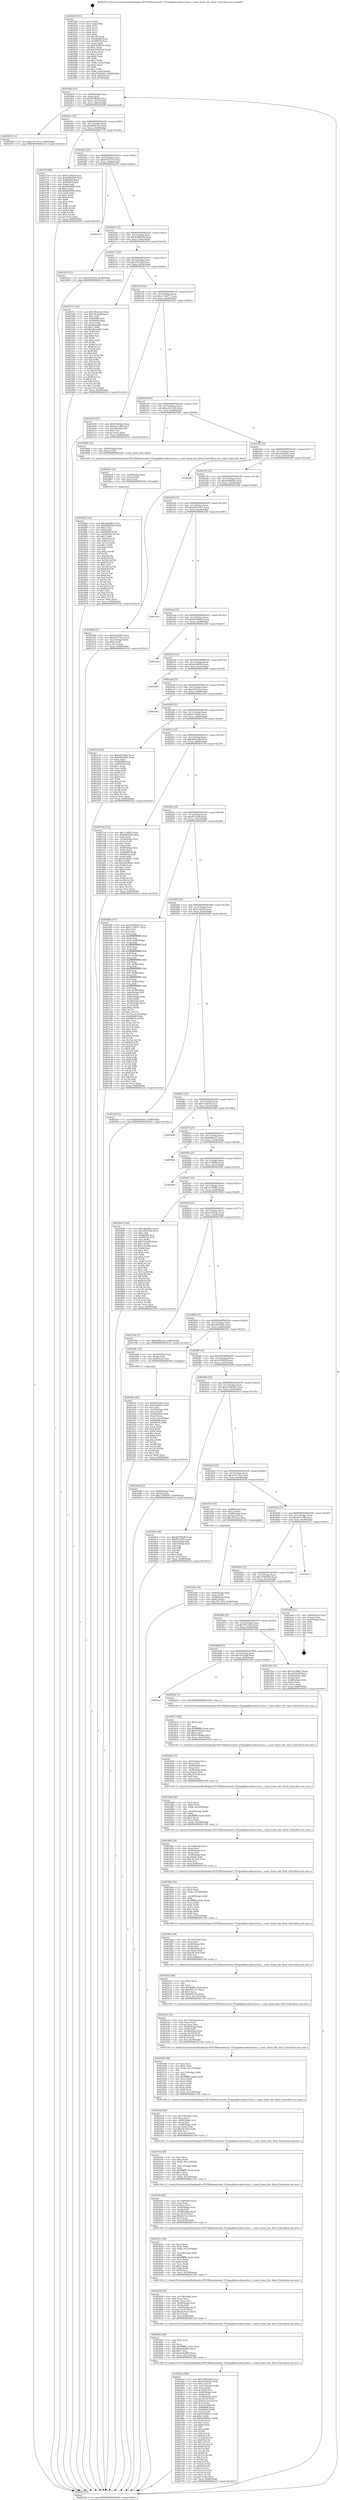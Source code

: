 digraph "0x402d50" {
  label = "0x402d50 (/mnt/c/Users/mathe/Desktop/tcc/POCII/binaries/extr_FFmpeglibavcodecac3enc.c_count_frame_bits_fixed_Final-ollvm.out::main(0))"
  labelloc = "t"
  node[shape=record]

  Entry [label="",width=0.3,height=0.3,shape=circle,fillcolor=black,style=filled]
  "0x402db5" [label="{
     0x402db5 [23]\l
     | [instrs]\l
     &nbsp;&nbsp;0x402db5 \<+3\>: mov -0x68(%rbp),%eax\l
     &nbsp;&nbsp;0x402db8 \<+2\>: mov %eax,%ecx\l
     &nbsp;&nbsp;0x402dba \<+6\>: sub $0x80cf6280,%ecx\l
     &nbsp;&nbsp;0x402dc0 \<+3\>: mov %eax,-0x7c(%rbp)\l
     &nbsp;&nbsp;0x402dc3 \<+3\>: mov %ecx,-0x80(%rbp)\l
     &nbsp;&nbsp;0x402dc6 \<+6\>: je 0000000000403838 \<main+0xae8\>\l
  }"]
  "0x403838" [label="{
     0x403838 [12]\l
     | [instrs]\l
     &nbsp;&nbsp;0x403838 \<+7\>: movl $0x787c7fc5,-0x68(%rbp)\l
     &nbsp;&nbsp;0x40383f \<+5\>: jmp 0000000000403e32 \<main+0x10e2\>\l
  }"]
  "0x402dcc" [label="{
     0x402dcc [25]\l
     | [instrs]\l
     &nbsp;&nbsp;0x402dcc \<+5\>: jmp 0000000000402dd1 \<main+0x81\>\l
     &nbsp;&nbsp;0x402dd1 \<+3\>: mov -0x7c(%rbp),%eax\l
     &nbsp;&nbsp;0x402dd4 \<+5\>: sub $0x8499c52e,%eax\l
     &nbsp;&nbsp;0x402dd9 \<+6\>: mov %eax,-0x84(%rbp)\l
     &nbsp;&nbsp;0x402ddf \<+6\>: je 0000000000403770 \<main+0xa20\>\l
  }"]
  Exit [label="",width=0.3,height=0.3,shape=circle,fillcolor=black,style=filled,peripheries=2]
  "0x403770" [label="{
     0x403770 [88]\l
     | [instrs]\l
     &nbsp;&nbsp;0x403770 \<+5\>: mov $0x7cae829,%eax\l
     &nbsp;&nbsp;0x403775 \<+5\>: mov $0xf460e3d9,%ecx\l
     &nbsp;&nbsp;0x40377a \<+7\>: mov 0x406068,%edx\l
     &nbsp;&nbsp;0x403781 \<+7\>: mov 0x406054,%esi\l
     &nbsp;&nbsp;0x403788 \<+2\>: mov %edx,%edi\l
     &nbsp;&nbsp;0x40378a \<+6\>: sub $0x885968b,%edi\l
     &nbsp;&nbsp;0x403790 \<+3\>: sub $0x1,%edi\l
     &nbsp;&nbsp;0x403793 \<+6\>: add $0x885968b,%edi\l
     &nbsp;&nbsp;0x403799 \<+3\>: imul %edi,%edx\l
     &nbsp;&nbsp;0x40379c \<+3\>: and $0x1,%edx\l
     &nbsp;&nbsp;0x40379f \<+3\>: cmp $0x0,%edx\l
     &nbsp;&nbsp;0x4037a2 \<+4\>: sete %r8b\l
     &nbsp;&nbsp;0x4037a6 \<+3\>: cmp $0xa,%esi\l
     &nbsp;&nbsp;0x4037a9 \<+4\>: setl %r9b\l
     &nbsp;&nbsp;0x4037ad \<+3\>: mov %r8b,%r10b\l
     &nbsp;&nbsp;0x4037b0 \<+3\>: and %r9b,%r10b\l
     &nbsp;&nbsp;0x4037b3 \<+3\>: xor %r9b,%r8b\l
     &nbsp;&nbsp;0x4037b6 \<+3\>: or %r8b,%r10b\l
     &nbsp;&nbsp;0x4037b9 \<+4\>: test $0x1,%r10b\l
     &nbsp;&nbsp;0x4037bd \<+3\>: cmovne %ecx,%eax\l
     &nbsp;&nbsp;0x4037c0 \<+3\>: mov %eax,-0x68(%rbp)\l
     &nbsp;&nbsp;0x4037c3 \<+5\>: jmp 0000000000403e32 \<main+0x10e2\>\l
  }"]
  "0x402de5" [label="{
     0x402de5 [25]\l
     | [instrs]\l
     &nbsp;&nbsp;0x402de5 \<+5\>: jmp 0000000000402dea \<main+0x9a\>\l
     &nbsp;&nbsp;0x402dea \<+3\>: mov -0x7c(%rbp),%eax\l
     &nbsp;&nbsp;0x402ded \<+5\>: sub $0x8793a776,%eax\l
     &nbsp;&nbsp;0x402df2 \<+6\>: mov %eax,-0x88(%rbp)\l
     &nbsp;&nbsp;0x402df8 \<+6\>: je 0000000000403a7d \<main+0xd2d\>\l
  }"]
  "0x4038ef" [label="{
     0x4038ef [142]\l
     | [instrs]\l
     &nbsp;&nbsp;0x4038ef \<+5\>: mov $0xcdbaf9b1,%ecx\l
     &nbsp;&nbsp;0x4038f4 \<+5\>: mov $0x8c880209,%edx\l
     &nbsp;&nbsp;0x4038f9 \<+3\>: mov $0x1,%sil\l
     &nbsp;&nbsp;0x4038fc \<+3\>: xor %r8d,%r8d\l
     &nbsp;&nbsp;0x4038ff \<+8\>: mov 0x406068,%r9d\l
     &nbsp;&nbsp;0x403907 \<+8\>: mov 0x406054,%r10d\l
     &nbsp;&nbsp;0x40390f \<+4\>: sub $0x1,%r8d\l
     &nbsp;&nbsp;0x403913 \<+3\>: mov %r9d,%r11d\l
     &nbsp;&nbsp;0x403916 \<+3\>: add %r8d,%r11d\l
     &nbsp;&nbsp;0x403919 \<+4\>: imul %r11d,%r9d\l
     &nbsp;&nbsp;0x40391d \<+4\>: and $0x1,%r9d\l
     &nbsp;&nbsp;0x403921 \<+4\>: cmp $0x0,%r9d\l
     &nbsp;&nbsp;0x403925 \<+3\>: sete %bl\l
     &nbsp;&nbsp;0x403928 \<+4\>: cmp $0xa,%r10d\l
     &nbsp;&nbsp;0x40392c \<+4\>: setl %r14b\l
     &nbsp;&nbsp;0x403930 \<+3\>: mov %bl,%r15b\l
     &nbsp;&nbsp;0x403933 \<+4\>: xor $0xff,%r15b\l
     &nbsp;&nbsp;0x403937 \<+3\>: mov %r14b,%r12b\l
     &nbsp;&nbsp;0x40393a \<+4\>: xor $0xff,%r12b\l
     &nbsp;&nbsp;0x40393e \<+4\>: xor $0x1,%sil\l
     &nbsp;&nbsp;0x403942 \<+3\>: mov %r15b,%r13b\l
     &nbsp;&nbsp;0x403945 \<+4\>: and $0xff,%r13b\l
     &nbsp;&nbsp;0x403949 \<+3\>: and %sil,%bl\l
     &nbsp;&nbsp;0x40394c \<+3\>: mov %r12b,%al\l
     &nbsp;&nbsp;0x40394f \<+2\>: and $0xff,%al\l
     &nbsp;&nbsp;0x403951 \<+3\>: and %sil,%r14b\l
     &nbsp;&nbsp;0x403954 \<+3\>: or %bl,%r13b\l
     &nbsp;&nbsp;0x403957 \<+3\>: or %r14b,%al\l
     &nbsp;&nbsp;0x40395a \<+3\>: xor %al,%r13b\l
     &nbsp;&nbsp;0x40395d \<+3\>: or %r12b,%r15b\l
     &nbsp;&nbsp;0x403960 \<+4\>: xor $0xff,%r15b\l
     &nbsp;&nbsp;0x403964 \<+4\>: or $0x1,%sil\l
     &nbsp;&nbsp;0x403968 \<+3\>: and %sil,%r15b\l
     &nbsp;&nbsp;0x40396b \<+3\>: or %r15b,%r13b\l
     &nbsp;&nbsp;0x40396e \<+4\>: test $0x1,%r13b\l
     &nbsp;&nbsp;0x403972 \<+3\>: cmovne %edx,%ecx\l
     &nbsp;&nbsp;0x403975 \<+3\>: mov %ecx,-0x68(%rbp)\l
     &nbsp;&nbsp;0x403978 \<+5\>: jmp 0000000000403e32 \<main+0x10e2\>\l
  }"]
  "0x403a7d" [label="{
     0x403a7d\l
  }", style=dashed]
  "0x402dfe" [label="{
     0x402dfe [25]\l
     | [instrs]\l
     &nbsp;&nbsp;0x402dfe \<+5\>: jmp 0000000000402e03 \<main+0xb3\>\l
     &nbsp;&nbsp;0x402e03 \<+3\>: mov -0x7c(%rbp),%eax\l
     &nbsp;&nbsp;0x402e06 \<+5\>: sub $0x8c880209,%eax\l
     &nbsp;&nbsp;0x402e0b \<+6\>: mov %eax,-0x8c(%rbp)\l
     &nbsp;&nbsp;0x402e11 \<+6\>: je 000000000040397d \<main+0xc2d\>\l
  }"]
  "0x4038e0" [label="{
     0x4038e0 [15]\l
     | [instrs]\l
     &nbsp;&nbsp;0x4038e0 \<+4\>: mov -0x40(%rbp),%rax\l
     &nbsp;&nbsp;0x4038e4 \<+3\>: mov (%rax),%rax\l
     &nbsp;&nbsp;0x4038e7 \<+3\>: mov %rax,%rdi\l
     &nbsp;&nbsp;0x4038ea \<+5\>: call 0000000000401030 \<free@plt\>\l
     | [calls]\l
     &nbsp;&nbsp;0x401030 \{1\} (unknown)\l
  }"]
  "0x40397d" [label="{
     0x40397d [12]\l
     | [instrs]\l
     &nbsp;&nbsp;0x40397d \<+7\>: movl $0x35f1f05f,-0x68(%rbp)\l
     &nbsp;&nbsp;0x403984 \<+5\>: jmp 0000000000403e32 \<main+0x10e2\>\l
  }"]
  "0x402e17" [label="{
     0x402e17 [25]\l
     | [instrs]\l
     &nbsp;&nbsp;0x402e17 \<+5\>: jmp 0000000000402e1c \<main+0xcc\>\l
     &nbsp;&nbsp;0x402e1c \<+3\>: mov -0x7c(%rbp),%eax\l
     &nbsp;&nbsp;0x402e1f \<+5\>: sub $0xa7fc5cd9,%eax\l
     &nbsp;&nbsp;0x402e24 \<+6\>: mov %eax,-0x90(%rbp)\l
     &nbsp;&nbsp;0x402e2a \<+6\>: je 000000000040337e \<main+0x62e\>\l
  }"]
  "0x4036aa" [label="{
     0x4036aa [186]\l
     | [instrs]\l
     &nbsp;&nbsp;0x4036aa \<+5\>: mov $0x7db432d4,%ecx\l
     &nbsp;&nbsp;0x4036af \<+5\>: mov $0x2d1d4c6c,%edx\l
     &nbsp;&nbsp;0x4036b4 \<+3\>: mov $0x1,%r11b\l
     &nbsp;&nbsp;0x4036b7 \<+7\>: mov -0x12c(%rbp),%r8d\l
     &nbsp;&nbsp;0x4036be \<+4\>: imul %eax,%r8d\l
     &nbsp;&nbsp;0x4036c2 \<+3\>: movslq %r8d,%rsi\l
     &nbsp;&nbsp;0x4036c5 \<+4\>: mov -0x40(%rbp),%rdi\l
     &nbsp;&nbsp;0x4036c9 \<+3\>: mov (%rdi),%rdi\l
     &nbsp;&nbsp;0x4036cc \<+4\>: mov -0x38(%rbp),%r10\l
     &nbsp;&nbsp;0x4036d0 \<+3\>: movslq (%r10),%r10\l
     &nbsp;&nbsp;0x4036d3 \<+4\>: imul $0x38,%r10,%r10\l
     &nbsp;&nbsp;0x4036d7 \<+3\>: add %r10,%rdi\l
     &nbsp;&nbsp;0x4036da \<+4\>: mov %rsi,0x30(%rdi)\l
     &nbsp;&nbsp;0x4036de \<+7\>: mov 0x406068,%eax\l
     &nbsp;&nbsp;0x4036e5 \<+8\>: mov 0x406054,%r8d\l
     &nbsp;&nbsp;0x4036ed \<+3\>: mov %eax,%r9d\l
     &nbsp;&nbsp;0x4036f0 \<+7\>: sub $0x50598461,%r9d\l
     &nbsp;&nbsp;0x4036f7 \<+4\>: sub $0x1,%r9d\l
     &nbsp;&nbsp;0x4036fb \<+7\>: add $0x50598461,%r9d\l
     &nbsp;&nbsp;0x403702 \<+4\>: imul %r9d,%eax\l
     &nbsp;&nbsp;0x403706 \<+3\>: and $0x1,%eax\l
     &nbsp;&nbsp;0x403709 \<+3\>: cmp $0x0,%eax\l
     &nbsp;&nbsp;0x40370c \<+3\>: sete %bl\l
     &nbsp;&nbsp;0x40370f \<+4\>: cmp $0xa,%r8d\l
     &nbsp;&nbsp;0x403713 \<+4\>: setl %r14b\l
     &nbsp;&nbsp;0x403717 \<+3\>: mov %bl,%r15b\l
     &nbsp;&nbsp;0x40371a \<+4\>: xor $0xff,%r15b\l
     &nbsp;&nbsp;0x40371e \<+3\>: mov %r14b,%r12b\l
     &nbsp;&nbsp;0x403721 \<+4\>: xor $0xff,%r12b\l
     &nbsp;&nbsp;0x403725 \<+4\>: xor $0x1,%r11b\l
     &nbsp;&nbsp;0x403729 \<+3\>: mov %r15b,%r13b\l
     &nbsp;&nbsp;0x40372c \<+4\>: and $0xff,%r13b\l
     &nbsp;&nbsp;0x403730 \<+3\>: and %r11b,%bl\l
     &nbsp;&nbsp;0x403733 \<+3\>: mov %r12b,%al\l
     &nbsp;&nbsp;0x403736 \<+2\>: and $0xff,%al\l
     &nbsp;&nbsp;0x403738 \<+3\>: and %r11b,%r14b\l
     &nbsp;&nbsp;0x40373b \<+3\>: or %bl,%r13b\l
     &nbsp;&nbsp;0x40373e \<+3\>: or %r14b,%al\l
     &nbsp;&nbsp;0x403741 \<+3\>: xor %al,%r13b\l
     &nbsp;&nbsp;0x403744 \<+3\>: or %r12b,%r15b\l
     &nbsp;&nbsp;0x403747 \<+4\>: xor $0xff,%r15b\l
     &nbsp;&nbsp;0x40374b \<+4\>: or $0x1,%r11b\l
     &nbsp;&nbsp;0x40374f \<+3\>: and %r11b,%r15b\l
     &nbsp;&nbsp;0x403752 \<+3\>: or %r15b,%r13b\l
     &nbsp;&nbsp;0x403755 \<+4\>: test $0x1,%r13b\l
     &nbsp;&nbsp;0x403759 \<+3\>: cmovne %edx,%ecx\l
     &nbsp;&nbsp;0x40375c \<+3\>: mov %ecx,-0x68(%rbp)\l
     &nbsp;&nbsp;0x40375f \<+5\>: jmp 0000000000403e32 \<main+0x10e2\>\l
  }"]
  "0x40337e" [label="{
     0x40337e [144]\l
     | [instrs]\l
     &nbsp;&nbsp;0x40337e \<+5\>: mov $0x7db432d4,%eax\l
     &nbsp;&nbsp;0x403383 \<+5\>: mov $0x7d1c5a6f,%ecx\l
     &nbsp;&nbsp;0x403388 \<+2\>: mov $0x1,%dl\l
     &nbsp;&nbsp;0x40338a \<+7\>: mov 0x406068,%esi\l
     &nbsp;&nbsp;0x403391 \<+7\>: mov 0x406054,%edi\l
     &nbsp;&nbsp;0x403398 \<+3\>: mov %esi,%r8d\l
     &nbsp;&nbsp;0x40339b \<+7\>: sub $0xd6cea883,%r8d\l
     &nbsp;&nbsp;0x4033a2 \<+4\>: sub $0x1,%r8d\l
     &nbsp;&nbsp;0x4033a6 \<+7\>: add $0xd6cea883,%r8d\l
     &nbsp;&nbsp;0x4033ad \<+4\>: imul %r8d,%esi\l
     &nbsp;&nbsp;0x4033b1 \<+3\>: and $0x1,%esi\l
     &nbsp;&nbsp;0x4033b4 \<+3\>: cmp $0x0,%esi\l
     &nbsp;&nbsp;0x4033b7 \<+4\>: sete %r9b\l
     &nbsp;&nbsp;0x4033bb \<+3\>: cmp $0xa,%edi\l
     &nbsp;&nbsp;0x4033be \<+4\>: setl %r10b\l
     &nbsp;&nbsp;0x4033c2 \<+3\>: mov %r9b,%r11b\l
     &nbsp;&nbsp;0x4033c5 \<+4\>: xor $0xff,%r11b\l
     &nbsp;&nbsp;0x4033c9 \<+3\>: mov %r10b,%bl\l
     &nbsp;&nbsp;0x4033cc \<+3\>: xor $0xff,%bl\l
     &nbsp;&nbsp;0x4033cf \<+3\>: xor $0x0,%dl\l
     &nbsp;&nbsp;0x4033d2 \<+3\>: mov %r11b,%r14b\l
     &nbsp;&nbsp;0x4033d5 \<+4\>: and $0x0,%r14b\l
     &nbsp;&nbsp;0x4033d9 \<+3\>: and %dl,%r9b\l
     &nbsp;&nbsp;0x4033dc \<+3\>: mov %bl,%r15b\l
     &nbsp;&nbsp;0x4033df \<+4\>: and $0x0,%r15b\l
     &nbsp;&nbsp;0x4033e3 \<+3\>: and %dl,%r10b\l
     &nbsp;&nbsp;0x4033e6 \<+3\>: or %r9b,%r14b\l
     &nbsp;&nbsp;0x4033e9 \<+3\>: or %r10b,%r15b\l
     &nbsp;&nbsp;0x4033ec \<+3\>: xor %r15b,%r14b\l
     &nbsp;&nbsp;0x4033ef \<+3\>: or %bl,%r11b\l
     &nbsp;&nbsp;0x4033f2 \<+4\>: xor $0xff,%r11b\l
     &nbsp;&nbsp;0x4033f6 \<+3\>: or $0x0,%dl\l
     &nbsp;&nbsp;0x4033f9 \<+3\>: and %dl,%r11b\l
     &nbsp;&nbsp;0x4033fc \<+3\>: or %r11b,%r14b\l
     &nbsp;&nbsp;0x4033ff \<+4\>: test $0x1,%r14b\l
     &nbsp;&nbsp;0x403403 \<+3\>: cmovne %ecx,%eax\l
     &nbsp;&nbsp;0x403406 \<+3\>: mov %eax,-0x68(%rbp)\l
     &nbsp;&nbsp;0x403409 \<+5\>: jmp 0000000000403e32 \<main+0x10e2\>\l
  }"]
  "0x402e30" [label="{
     0x402e30 [25]\l
     | [instrs]\l
     &nbsp;&nbsp;0x402e30 \<+5\>: jmp 0000000000402e35 \<main+0xe5\>\l
     &nbsp;&nbsp;0x402e35 \<+3\>: mov -0x7c(%rbp),%eax\l
     &nbsp;&nbsp;0x402e38 \<+5\>: sub $0xc17c6077,%eax\l
     &nbsp;&nbsp;0x402e3d \<+6\>: mov %eax,-0x94(%rbp)\l
     &nbsp;&nbsp;0x402e43 \<+6\>: je 0000000000403203 \<main+0x4b3\>\l
  }"]
  "0x403682" [label="{
     0x403682 [40]\l
     | [instrs]\l
     &nbsp;&nbsp;0x403682 \<+5\>: mov $0x2,%ecx\l
     &nbsp;&nbsp;0x403687 \<+1\>: cltd\l
     &nbsp;&nbsp;0x403688 \<+2\>: idiv %ecx\l
     &nbsp;&nbsp;0x40368a \<+6\>: imul $0xfffffffe,%edx,%ecx\l
     &nbsp;&nbsp;0x403690 \<+6\>: sub $0x4e4a8f65,%ecx\l
     &nbsp;&nbsp;0x403696 \<+3\>: add $0x1,%ecx\l
     &nbsp;&nbsp;0x403699 \<+6\>: add $0x4e4a8f65,%ecx\l
     &nbsp;&nbsp;0x40369f \<+6\>: mov %ecx,-0x12c(%rbp)\l
     &nbsp;&nbsp;0x4036a5 \<+5\>: call 0000000000401160 \<next_i\>\l
     | [calls]\l
     &nbsp;&nbsp;0x401160 \{1\} (/mnt/c/Users/mathe/Desktop/tcc/POCII/binaries/extr_FFmpeglibavcodecac3enc.c_count_frame_bits_fixed_Final-ollvm.out::next_i)\l
  }"]
  "0x403203" [label="{
     0x403203 [27]\l
     | [instrs]\l
     &nbsp;&nbsp;0x403203 \<+5\>: mov $0xf21c8ed2,%eax\l
     &nbsp;&nbsp;0x403208 \<+5\>: mov $0x4e57cffb,%ecx\l
     &nbsp;&nbsp;0x40320d \<+3\>: mov -0x2d(%rbp),%dl\l
     &nbsp;&nbsp;0x403210 \<+3\>: test $0x1,%dl\l
     &nbsp;&nbsp;0x403213 \<+3\>: cmovne %ecx,%eax\l
     &nbsp;&nbsp;0x403216 \<+3\>: mov %eax,-0x68(%rbp)\l
     &nbsp;&nbsp;0x403219 \<+5\>: jmp 0000000000403e32 \<main+0x10e2\>\l
  }"]
  "0x402e49" [label="{
     0x402e49 [25]\l
     | [instrs]\l
     &nbsp;&nbsp;0x402e49 \<+5\>: jmp 0000000000402e4e \<main+0xfe\>\l
     &nbsp;&nbsp;0x402e4e \<+3\>: mov -0x7c(%rbp),%eax\l
     &nbsp;&nbsp;0x402e51 \<+5\>: sub $0xcd247e00,%eax\l
     &nbsp;&nbsp;0x402e56 \<+6\>: mov %eax,-0x98(%rbp)\l
     &nbsp;&nbsp;0x402e5c \<+6\>: je 00000000004038d4 \<main+0xb84\>\l
  }"]
  "0x403658" [label="{
     0x403658 [42]\l
     | [instrs]\l
     &nbsp;&nbsp;0x403658 \<+6\>: mov -0x128(%rbp),%ecx\l
     &nbsp;&nbsp;0x40365e \<+3\>: imul %eax,%ecx\l
     &nbsp;&nbsp;0x403661 \<+3\>: movslq %ecx,%rsi\l
     &nbsp;&nbsp;0x403664 \<+4\>: mov -0x40(%rbp),%rdi\l
     &nbsp;&nbsp;0x403668 \<+3\>: mov (%rdi),%rdi\l
     &nbsp;&nbsp;0x40366b \<+4\>: mov -0x38(%rbp),%r10\l
     &nbsp;&nbsp;0x40366f \<+3\>: movslq (%r10),%r10\l
     &nbsp;&nbsp;0x403672 \<+4\>: imul $0x38,%r10,%r10\l
     &nbsp;&nbsp;0x403676 \<+3\>: add %r10,%rdi\l
     &nbsp;&nbsp;0x403679 \<+4\>: mov %rsi,0x28(%rdi)\l
     &nbsp;&nbsp;0x40367d \<+5\>: call 0000000000401160 \<next_i\>\l
     | [calls]\l
     &nbsp;&nbsp;0x401160 \{1\} (/mnt/c/Users/mathe/Desktop/tcc/POCII/binaries/extr_FFmpeglibavcodecac3enc.c_count_frame_bits_fixed_Final-ollvm.out::next_i)\l
  }"]
  "0x4038d4" [label="{
     0x4038d4 [12]\l
     | [instrs]\l
     &nbsp;&nbsp;0x4038d4 \<+4\>: mov -0x40(%rbp),%rax\l
     &nbsp;&nbsp;0x4038d8 \<+3\>: mov (%rax),%rdi\l
     &nbsp;&nbsp;0x4038db \<+5\>: call 0000000000401240 \<count_frame_bits_fixed\>\l
     | [calls]\l
     &nbsp;&nbsp;0x401240 \{1\} (/mnt/c/Users/mathe/Desktop/tcc/POCII/binaries/extr_FFmpeglibavcodecac3enc.c_count_frame_bits_fixed_Final-ollvm.out::count_frame_bits_fixed)\l
  }"]
  "0x402e62" [label="{
     0x402e62 [25]\l
     | [instrs]\l
     &nbsp;&nbsp;0x402e62 \<+5\>: jmp 0000000000402e67 \<main+0x117\>\l
     &nbsp;&nbsp;0x402e67 \<+3\>: mov -0x7c(%rbp),%eax\l
     &nbsp;&nbsp;0x402e6a \<+5\>: sub $0xcdbaf9b1,%eax\l
     &nbsp;&nbsp;0x402e6f \<+6\>: mov %eax,-0x9c(%rbp)\l
     &nbsp;&nbsp;0x402e75 \<+6\>: je 0000000000403dff \<main+0x10af\>\l
  }"]
  "0x40361e" [label="{
     0x40361e [58]\l
     | [instrs]\l
     &nbsp;&nbsp;0x40361e \<+2\>: xor %ecx,%ecx\l
     &nbsp;&nbsp;0x403620 \<+5\>: mov $0x2,%edx\l
     &nbsp;&nbsp;0x403625 \<+6\>: mov %edx,-0x124(%rbp)\l
     &nbsp;&nbsp;0x40362b \<+1\>: cltd\l
     &nbsp;&nbsp;0x40362c \<+7\>: mov -0x124(%rbp),%r8d\l
     &nbsp;&nbsp;0x403633 \<+3\>: idiv %r8d\l
     &nbsp;&nbsp;0x403636 \<+6\>: imul $0xfffffffe,%edx,%edx\l
     &nbsp;&nbsp;0x40363c \<+3\>: mov %ecx,%r9d\l
     &nbsp;&nbsp;0x40363f \<+3\>: sub %edx,%r9d\l
     &nbsp;&nbsp;0x403642 \<+2\>: mov %ecx,%edx\l
     &nbsp;&nbsp;0x403644 \<+3\>: sub $0x1,%edx\l
     &nbsp;&nbsp;0x403647 \<+3\>: add %edx,%r9d\l
     &nbsp;&nbsp;0x40364a \<+3\>: sub %r9d,%ecx\l
     &nbsp;&nbsp;0x40364d \<+6\>: mov %ecx,-0x128(%rbp)\l
     &nbsp;&nbsp;0x403653 \<+5\>: call 0000000000401160 \<next_i\>\l
     | [calls]\l
     &nbsp;&nbsp;0x401160 \{1\} (/mnt/c/Users/mathe/Desktop/tcc/POCII/binaries/extr_FFmpeglibavcodecac3enc.c_count_frame_bits_fixed_Final-ollvm.out::next_i)\l
  }"]
  "0x403dff" [label="{
     0x403dff\l
  }", style=dashed]
  "0x402e7b" [label="{
     0x402e7b [25]\l
     | [instrs]\l
     &nbsp;&nbsp;0x402e7b \<+5\>: jmp 0000000000402e80 \<main+0x130\>\l
     &nbsp;&nbsp;0x402e80 \<+3\>: mov -0x7c(%rbp),%eax\l
     &nbsp;&nbsp;0x402e83 \<+5\>: sub $0xd294b68c,%eax\l
     &nbsp;&nbsp;0x402e88 \<+6\>: mov %eax,-0xa0(%rbp)\l
     &nbsp;&nbsp;0x402e8e \<+6\>: je 000000000040330b \<main+0x5bb\>\l
  }"]
  "0x4035f4" [label="{
     0x4035f4 [42]\l
     | [instrs]\l
     &nbsp;&nbsp;0x4035f4 \<+6\>: mov -0x120(%rbp),%ecx\l
     &nbsp;&nbsp;0x4035fa \<+3\>: imul %eax,%ecx\l
     &nbsp;&nbsp;0x4035fd \<+3\>: movslq %ecx,%rsi\l
     &nbsp;&nbsp;0x403600 \<+4\>: mov -0x40(%rbp),%rdi\l
     &nbsp;&nbsp;0x403604 \<+3\>: mov (%rdi),%rdi\l
     &nbsp;&nbsp;0x403607 \<+4\>: mov -0x38(%rbp),%r10\l
     &nbsp;&nbsp;0x40360b \<+3\>: movslq (%r10),%r10\l
     &nbsp;&nbsp;0x40360e \<+4\>: imul $0x38,%r10,%r10\l
     &nbsp;&nbsp;0x403612 \<+3\>: add %r10,%rdi\l
     &nbsp;&nbsp;0x403615 \<+4\>: mov %rsi,0x20(%rdi)\l
     &nbsp;&nbsp;0x403619 \<+5\>: call 0000000000401160 \<next_i\>\l
     | [calls]\l
     &nbsp;&nbsp;0x401160 \{1\} (/mnt/c/Users/mathe/Desktop/tcc/POCII/binaries/extr_FFmpeglibavcodecac3enc.c_count_frame_bits_fixed_Final-ollvm.out::next_i)\l
  }"]
  "0x40330b" [label="{
     0x40330b [27]\l
     | [instrs]\l
     &nbsp;&nbsp;0x40330b \<+5\>: mov $0xdced28fd,%eax\l
     &nbsp;&nbsp;0x403310 \<+5\>: mov $0x47d17dcb,%ecx\l
     &nbsp;&nbsp;0x403315 \<+3\>: mov -0x2c(%rbp),%edx\l
     &nbsp;&nbsp;0x403318 \<+3\>: cmp $0x0,%edx\l
     &nbsp;&nbsp;0x40331b \<+3\>: cmove %ecx,%eax\l
     &nbsp;&nbsp;0x40331e \<+3\>: mov %eax,-0x68(%rbp)\l
     &nbsp;&nbsp;0x403321 \<+5\>: jmp 0000000000403e32 \<main+0x10e2\>\l
  }"]
  "0x402e94" [label="{
     0x402e94 [25]\l
     | [instrs]\l
     &nbsp;&nbsp;0x402e94 \<+5\>: jmp 0000000000402e99 \<main+0x149\>\l
     &nbsp;&nbsp;0x402e99 \<+3\>: mov -0x7c(%rbp),%eax\l
     &nbsp;&nbsp;0x402e9c \<+5\>: sub $0xd3b57437,%eax\l
     &nbsp;&nbsp;0x402ea1 \<+6\>: mov %eax,-0xa4(%rbp)\l
     &nbsp;&nbsp;0x402ea7 \<+6\>: je 0000000000403e26 \<main+0x10d6\>\l
  }"]
  "0x4035c6" [label="{
     0x4035c6 [46]\l
     | [instrs]\l
     &nbsp;&nbsp;0x4035c6 \<+2\>: xor %ecx,%ecx\l
     &nbsp;&nbsp;0x4035c8 \<+5\>: mov $0x2,%edx\l
     &nbsp;&nbsp;0x4035cd \<+6\>: mov %edx,-0x11c(%rbp)\l
     &nbsp;&nbsp;0x4035d3 \<+1\>: cltd\l
     &nbsp;&nbsp;0x4035d4 \<+7\>: mov -0x11c(%rbp),%r8d\l
     &nbsp;&nbsp;0x4035db \<+3\>: idiv %r8d\l
     &nbsp;&nbsp;0x4035de \<+6\>: imul $0xfffffffe,%edx,%edx\l
     &nbsp;&nbsp;0x4035e4 \<+3\>: sub $0x1,%ecx\l
     &nbsp;&nbsp;0x4035e7 \<+2\>: sub %ecx,%edx\l
     &nbsp;&nbsp;0x4035e9 \<+6\>: mov %edx,-0x120(%rbp)\l
     &nbsp;&nbsp;0x4035ef \<+5\>: call 0000000000401160 \<next_i\>\l
     | [calls]\l
     &nbsp;&nbsp;0x401160 \{1\} (/mnt/c/Users/mathe/Desktop/tcc/POCII/binaries/extr_FFmpeglibavcodecac3enc.c_count_frame_bits_fixed_Final-ollvm.out::next_i)\l
  }"]
  "0x403e26" [label="{
     0x403e26\l
  }", style=dashed]
  "0x402ead" [label="{
     0x402ead [25]\l
     | [instrs]\l
     &nbsp;&nbsp;0x402ead \<+5\>: jmp 0000000000402eb2 \<main+0x162\>\l
     &nbsp;&nbsp;0x402eb2 \<+3\>: mov -0x7c(%rbp),%eax\l
     &nbsp;&nbsp;0x402eb5 \<+5\>: sub $0xd5f38829,%eax\l
     &nbsp;&nbsp;0x402eba \<+6\>: mov %eax,-0xa8(%rbp)\l
     &nbsp;&nbsp;0x402ec0 \<+6\>: je 0000000000403ab4 \<main+0xd64\>\l
  }"]
  "0x4035a0" [label="{
     0x4035a0 [38]\l
     | [instrs]\l
     &nbsp;&nbsp;0x4035a0 \<+6\>: mov -0x118(%rbp),%ecx\l
     &nbsp;&nbsp;0x4035a6 \<+3\>: imul %eax,%ecx\l
     &nbsp;&nbsp;0x4035a9 \<+4\>: mov -0x40(%rbp),%rsi\l
     &nbsp;&nbsp;0x4035ad \<+3\>: mov (%rsi),%rsi\l
     &nbsp;&nbsp;0x4035b0 \<+4\>: mov -0x38(%rbp),%rdi\l
     &nbsp;&nbsp;0x4035b4 \<+3\>: movslq (%rdi),%rdi\l
     &nbsp;&nbsp;0x4035b7 \<+4\>: imul $0x38,%rdi,%rdi\l
     &nbsp;&nbsp;0x4035bb \<+3\>: add %rdi,%rsi\l
     &nbsp;&nbsp;0x4035be \<+3\>: mov %ecx,0x18(%rsi)\l
     &nbsp;&nbsp;0x4035c1 \<+5\>: call 0000000000401160 \<next_i\>\l
     | [calls]\l
     &nbsp;&nbsp;0x401160 \{1\} (/mnt/c/Users/mathe/Desktop/tcc/POCII/binaries/extr_FFmpeglibavcodecac3enc.c_count_frame_bits_fixed_Final-ollvm.out::next_i)\l
  }"]
  "0x403ab4" [label="{
     0x403ab4\l
  }", style=dashed]
  "0x402ec6" [label="{
     0x402ec6 [25]\l
     | [instrs]\l
     &nbsp;&nbsp;0x402ec6 \<+5\>: jmp 0000000000402ecb \<main+0x17b\>\l
     &nbsp;&nbsp;0x402ecb \<+3\>: mov -0x7c(%rbp),%eax\l
     &nbsp;&nbsp;0x402ece \<+5\>: sub $0xdced28fd,%eax\l
     &nbsp;&nbsp;0x402ed3 \<+6\>: mov %eax,-0xac(%rbp)\l
     &nbsp;&nbsp;0x402ed9 \<+6\>: je 0000000000403989 \<main+0xc39\>\l
  }"]
  "0x403566" [label="{
     0x403566 [58]\l
     | [instrs]\l
     &nbsp;&nbsp;0x403566 \<+2\>: xor %ecx,%ecx\l
     &nbsp;&nbsp;0x403568 \<+5\>: mov $0x2,%edx\l
     &nbsp;&nbsp;0x40356d \<+6\>: mov %edx,-0x114(%rbp)\l
     &nbsp;&nbsp;0x403573 \<+1\>: cltd\l
     &nbsp;&nbsp;0x403574 \<+7\>: mov -0x114(%rbp),%r8d\l
     &nbsp;&nbsp;0x40357b \<+3\>: idiv %r8d\l
     &nbsp;&nbsp;0x40357e \<+6\>: imul $0xfffffffe,%edx,%edx\l
     &nbsp;&nbsp;0x403584 \<+3\>: mov %ecx,%r9d\l
     &nbsp;&nbsp;0x403587 \<+3\>: sub %edx,%r9d\l
     &nbsp;&nbsp;0x40358a \<+2\>: mov %ecx,%edx\l
     &nbsp;&nbsp;0x40358c \<+3\>: sub $0x1,%edx\l
     &nbsp;&nbsp;0x40358f \<+3\>: add %edx,%r9d\l
     &nbsp;&nbsp;0x403592 \<+3\>: sub %r9d,%ecx\l
     &nbsp;&nbsp;0x403595 \<+6\>: mov %ecx,-0x118(%rbp)\l
     &nbsp;&nbsp;0x40359b \<+5\>: call 0000000000401160 \<next_i\>\l
     | [calls]\l
     &nbsp;&nbsp;0x401160 \{1\} (/mnt/c/Users/mathe/Desktop/tcc/POCII/binaries/extr_FFmpeglibavcodecac3enc.c_count_frame_bits_fixed_Final-ollvm.out::next_i)\l
  }"]
  "0x403989" [label="{
     0x403989\l
  }", style=dashed]
  "0x402edf" [label="{
     0x402edf [25]\l
     | [instrs]\l
     &nbsp;&nbsp;0x402edf \<+5\>: jmp 0000000000402ee4 \<main+0x194\>\l
     &nbsp;&nbsp;0x402ee4 \<+3\>: mov -0x7c(%rbp),%eax\l
     &nbsp;&nbsp;0x402ee7 \<+5\>: sub $0xe0f150ae,%eax\l
     &nbsp;&nbsp;0x402eec \<+6\>: mov %eax,-0xb0(%rbp)\l
     &nbsp;&nbsp;0x402ef2 \<+6\>: je 0000000000403af0 \<main+0xda0\>\l
  }"]
  "0x40353c" [label="{
     0x40353c [42]\l
     | [instrs]\l
     &nbsp;&nbsp;0x40353c \<+6\>: mov -0x110(%rbp),%ecx\l
     &nbsp;&nbsp;0x403542 \<+3\>: imul %eax,%ecx\l
     &nbsp;&nbsp;0x403545 \<+3\>: movslq %ecx,%rsi\l
     &nbsp;&nbsp;0x403548 \<+4\>: mov -0x40(%rbp),%rdi\l
     &nbsp;&nbsp;0x40354c \<+3\>: mov (%rdi),%rdi\l
     &nbsp;&nbsp;0x40354f \<+4\>: mov -0x38(%rbp),%r10\l
     &nbsp;&nbsp;0x403553 \<+3\>: movslq (%r10),%r10\l
     &nbsp;&nbsp;0x403556 \<+4\>: imul $0x38,%r10,%r10\l
     &nbsp;&nbsp;0x40355a \<+3\>: add %r10,%rdi\l
     &nbsp;&nbsp;0x40355d \<+4\>: mov %rsi,0x10(%rdi)\l
     &nbsp;&nbsp;0x403561 \<+5\>: call 0000000000401160 \<next_i\>\l
     | [calls]\l
     &nbsp;&nbsp;0x401160 \{1\} (/mnt/c/Users/mathe/Desktop/tcc/POCII/binaries/extr_FFmpeglibavcodecac3enc.c_count_frame_bits_fixed_Final-ollvm.out::next_i)\l
  }"]
  "0x403af0" [label="{
     0x403af0\l
  }", style=dashed]
  "0x402ef8" [label="{
     0x402ef8 [25]\l
     | [instrs]\l
     &nbsp;&nbsp;0x402ef8 \<+5\>: jmp 0000000000402efd \<main+0x1ad\>\l
     &nbsp;&nbsp;0x402efd \<+3\>: mov -0x7c(%rbp),%eax\l
     &nbsp;&nbsp;0x402f00 \<+5\>: sub $0xf21c8ed2,%eax\l
     &nbsp;&nbsp;0x402f05 \<+6\>: mov %eax,-0xb4(%rbp)\l
     &nbsp;&nbsp;0x402f0b \<+6\>: je 0000000000403239 \<main+0x4e9\>\l
  }"]
  "0x403514" [label="{
     0x403514 [40]\l
     | [instrs]\l
     &nbsp;&nbsp;0x403514 \<+5\>: mov $0x2,%ecx\l
     &nbsp;&nbsp;0x403519 \<+1\>: cltd\l
     &nbsp;&nbsp;0x40351a \<+2\>: idiv %ecx\l
     &nbsp;&nbsp;0x40351c \<+6\>: imul $0xfffffffe,%edx,%ecx\l
     &nbsp;&nbsp;0x403522 \<+6\>: sub $0x6ff3e7d1,%ecx\l
     &nbsp;&nbsp;0x403528 \<+3\>: add $0x1,%ecx\l
     &nbsp;&nbsp;0x40352b \<+6\>: add $0x6ff3e7d1,%ecx\l
     &nbsp;&nbsp;0x403531 \<+6\>: mov %ecx,-0x110(%rbp)\l
     &nbsp;&nbsp;0x403537 \<+5\>: call 0000000000401160 \<next_i\>\l
     | [calls]\l
     &nbsp;&nbsp;0x401160 \{1\} (/mnt/c/Users/mathe/Desktop/tcc/POCII/binaries/extr_FFmpeglibavcodecac3enc.c_count_frame_bits_fixed_Final-ollvm.out::next_i)\l
  }"]
  "0x403239" [label="{
     0x403239 [83]\l
     | [instrs]\l
     &nbsp;&nbsp;0x403239 \<+5\>: mov $0xe0f150ae,%eax\l
     &nbsp;&nbsp;0x40323e \<+5\>: mov $0x309c858c,%ecx\l
     &nbsp;&nbsp;0x403243 \<+2\>: xor %edx,%edx\l
     &nbsp;&nbsp;0x403245 \<+7\>: mov 0x406068,%esi\l
     &nbsp;&nbsp;0x40324c \<+7\>: mov 0x406054,%edi\l
     &nbsp;&nbsp;0x403253 \<+3\>: sub $0x1,%edx\l
     &nbsp;&nbsp;0x403256 \<+3\>: mov %esi,%r8d\l
     &nbsp;&nbsp;0x403259 \<+3\>: add %edx,%r8d\l
     &nbsp;&nbsp;0x40325c \<+4\>: imul %r8d,%esi\l
     &nbsp;&nbsp;0x403260 \<+3\>: and $0x1,%esi\l
     &nbsp;&nbsp;0x403263 \<+3\>: cmp $0x0,%esi\l
     &nbsp;&nbsp;0x403266 \<+4\>: sete %r9b\l
     &nbsp;&nbsp;0x40326a \<+3\>: cmp $0xa,%edi\l
     &nbsp;&nbsp;0x40326d \<+4\>: setl %r10b\l
     &nbsp;&nbsp;0x403271 \<+3\>: mov %r9b,%r11b\l
     &nbsp;&nbsp;0x403274 \<+3\>: and %r10b,%r11b\l
     &nbsp;&nbsp;0x403277 \<+3\>: xor %r10b,%r9b\l
     &nbsp;&nbsp;0x40327a \<+3\>: or %r9b,%r11b\l
     &nbsp;&nbsp;0x40327d \<+4\>: test $0x1,%r11b\l
     &nbsp;&nbsp;0x403281 \<+3\>: cmovne %ecx,%eax\l
     &nbsp;&nbsp;0x403284 \<+3\>: mov %eax,-0x68(%rbp)\l
     &nbsp;&nbsp;0x403287 \<+5\>: jmp 0000000000403e32 \<main+0x10e2\>\l
  }"]
  "0x402f11" [label="{
     0x402f11 [25]\l
     | [instrs]\l
     &nbsp;&nbsp;0x402f11 \<+5\>: jmp 0000000000402f16 \<main+0x1c6\>\l
     &nbsp;&nbsp;0x402f16 \<+3\>: mov -0x7c(%rbp),%eax\l
     &nbsp;&nbsp;0x402f19 \<+5\>: sub $0xf460e3d9,%eax\l
     &nbsp;&nbsp;0x402f1e \<+6\>: mov %eax,-0xb8(%rbp)\l
     &nbsp;&nbsp;0x402f24 \<+6\>: je 00000000004037c8 \<main+0xa78\>\l
  }"]
  "0x4034ee" [label="{
     0x4034ee [38]\l
     | [instrs]\l
     &nbsp;&nbsp;0x4034ee \<+6\>: mov -0x10c(%rbp),%ecx\l
     &nbsp;&nbsp;0x4034f4 \<+3\>: imul %eax,%ecx\l
     &nbsp;&nbsp;0x4034f7 \<+4\>: mov -0x40(%rbp),%rsi\l
     &nbsp;&nbsp;0x4034fb \<+3\>: mov (%rsi),%rsi\l
     &nbsp;&nbsp;0x4034fe \<+4\>: mov -0x38(%rbp),%rdi\l
     &nbsp;&nbsp;0x403502 \<+3\>: movslq (%rdi),%rdi\l
     &nbsp;&nbsp;0x403505 \<+4\>: imul $0x38,%rdi,%rdi\l
     &nbsp;&nbsp;0x403509 \<+3\>: add %rdi,%rsi\l
     &nbsp;&nbsp;0x40350c \<+3\>: mov %ecx,0x8(%rsi)\l
     &nbsp;&nbsp;0x40350f \<+5\>: call 0000000000401160 \<next_i\>\l
     | [calls]\l
     &nbsp;&nbsp;0x401160 \{1\} (/mnt/c/Users/mathe/Desktop/tcc/POCII/binaries/extr_FFmpeglibavcodecac3enc.c_count_frame_bits_fixed_Final-ollvm.out::next_i)\l
  }"]
  "0x4037c8" [label="{
     0x4037c8 [112]\l
     | [instrs]\l
     &nbsp;&nbsp;0x4037c8 \<+5\>: mov $0x7cae829,%eax\l
     &nbsp;&nbsp;0x4037cd \<+5\>: mov $0x80cf6280,%ecx\l
     &nbsp;&nbsp;0x4037d2 \<+2\>: xor %edx,%edx\l
     &nbsp;&nbsp;0x4037d4 \<+4\>: mov -0x38(%rbp),%rsi\l
     &nbsp;&nbsp;0x4037d8 \<+2\>: mov (%rsi),%edi\l
     &nbsp;&nbsp;0x4037da \<+3\>: sub $0x1,%edx\l
     &nbsp;&nbsp;0x4037dd \<+2\>: sub %edx,%edi\l
     &nbsp;&nbsp;0x4037df \<+4\>: mov -0x38(%rbp),%rsi\l
     &nbsp;&nbsp;0x4037e3 \<+2\>: mov %edi,(%rsi)\l
     &nbsp;&nbsp;0x4037e5 \<+7\>: mov 0x406068,%edx\l
     &nbsp;&nbsp;0x4037ec \<+7\>: mov 0x406054,%edi\l
     &nbsp;&nbsp;0x4037f3 \<+3\>: mov %edx,%r8d\l
     &nbsp;&nbsp;0x4037f6 \<+7\>: sub $0x95e98361,%r8d\l
     &nbsp;&nbsp;0x4037fd \<+4\>: sub $0x1,%r8d\l
     &nbsp;&nbsp;0x403801 \<+7\>: add $0x95e98361,%r8d\l
     &nbsp;&nbsp;0x403808 \<+4\>: imul %r8d,%edx\l
     &nbsp;&nbsp;0x40380c \<+3\>: and $0x1,%edx\l
     &nbsp;&nbsp;0x40380f \<+3\>: cmp $0x0,%edx\l
     &nbsp;&nbsp;0x403812 \<+4\>: sete %r9b\l
     &nbsp;&nbsp;0x403816 \<+3\>: cmp $0xa,%edi\l
     &nbsp;&nbsp;0x403819 \<+4\>: setl %r10b\l
     &nbsp;&nbsp;0x40381d \<+3\>: mov %r9b,%r11b\l
     &nbsp;&nbsp;0x403820 \<+3\>: and %r10b,%r11b\l
     &nbsp;&nbsp;0x403823 \<+3\>: xor %r10b,%r9b\l
     &nbsp;&nbsp;0x403826 \<+3\>: or %r9b,%r11b\l
     &nbsp;&nbsp;0x403829 \<+4\>: test $0x1,%r11b\l
     &nbsp;&nbsp;0x40382d \<+3\>: cmovne %ecx,%eax\l
     &nbsp;&nbsp;0x403830 \<+3\>: mov %eax,-0x68(%rbp)\l
     &nbsp;&nbsp;0x403833 \<+5\>: jmp 0000000000403e32 \<main+0x10e2\>\l
  }"]
  "0x402f2a" [label="{
     0x402f2a [25]\l
     | [instrs]\l
     &nbsp;&nbsp;0x402f2a \<+5\>: jmp 0000000000402f2f \<main+0x1df\>\l
     &nbsp;&nbsp;0x402f2f \<+3\>: mov -0x7c(%rbp),%eax\l
     &nbsp;&nbsp;0x402f32 \<+5\>: sub $0xff71a389,%eax\l
     &nbsp;&nbsp;0x402f37 \<+6\>: mov %eax,-0xbc(%rbp)\l
     &nbsp;&nbsp;0x402f3d \<+6\>: je 00000000004030f0 \<main+0x3a0\>\l
  }"]
  "0x4034b4" [label="{
     0x4034b4 [58]\l
     | [instrs]\l
     &nbsp;&nbsp;0x4034b4 \<+2\>: xor %ecx,%ecx\l
     &nbsp;&nbsp;0x4034b6 \<+5\>: mov $0x2,%edx\l
     &nbsp;&nbsp;0x4034bb \<+6\>: mov %edx,-0x108(%rbp)\l
     &nbsp;&nbsp;0x4034c1 \<+1\>: cltd\l
     &nbsp;&nbsp;0x4034c2 \<+7\>: mov -0x108(%rbp),%r8d\l
     &nbsp;&nbsp;0x4034c9 \<+3\>: idiv %r8d\l
     &nbsp;&nbsp;0x4034cc \<+6\>: imul $0xfffffffe,%edx,%edx\l
     &nbsp;&nbsp;0x4034d2 \<+3\>: mov %ecx,%r9d\l
     &nbsp;&nbsp;0x4034d5 \<+3\>: sub %edx,%r9d\l
     &nbsp;&nbsp;0x4034d8 \<+2\>: mov %ecx,%edx\l
     &nbsp;&nbsp;0x4034da \<+3\>: sub $0x1,%edx\l
     &nbsp;&nbsp;0x4034dd \<+3\>: add %edx,%r9d\l
     &nbsp;&nbsp;0x4034e0 \<+3\>: sub %r9d,%ecx\l
     &nbsp;&nbsp;0x4034e3 \<+6\>: mov %ecx,-0x10c(%rbp)\l
     &nbsp;&nbsp;0x4034e9 \<+5\>: call 0000000000401160 \<next_i\>\l
     | [calls]\l
     &nbsp;&nbsp;0x401160 \{1\} (/mnt/c/Users/mathe/Desktop/tcc/POCII/binaries/extr_FFmpeglibavcodecac3enc.c_count_frame_bits_fixed_Final-ollvm.out::next_i)\l
  }"]
  "0x4030f0" [label="{
     0x4030f0 [275]\l
     | [instrs]\l
     &nbsp;&nbsp;0x4030f0 \<+5\>: mov $0xd5f38829,%eax\l
     &nbsp;&nbsp;0x4030f5 \<+5\>: mov $0xc17c6077,%ecx\l
     &nbsp;&nbsp;0x4030fa \<+2\>: mov $0x1,%dl\l
     &nbsp;&nbsp;0x4030fc \<+2\>: xor %esi,%esi\l
     &nbsp;&nbsp;0x4030fe \<+3\>: mov %rsp,%rdi\l
     &nbsp;&nbsp;0x403101 \<+4\>: add $0xfffffffffffffff0,%rdi\l
     &nbsp;&nbsp;0x403105 \<+3\>: mov %rdi,%rsp\l
     &nbsp;&nbsp;0x403108 \<+4\>: mov %rdi,-0x60(%rbp)\l
     &nbsp;&nbsp;0x40310c \<+3\>: mov %rsp,%rdi\l
     &nbsp;&nbsp;0x40310f \<+4\>: add $0xfffffffffffffff0,%rdi\l
     &nbsp;&nbsp;0x403113 \<+3\>: mov %rdi,%rsp\l
     &nbsp;&nbsp;0x403116 \<+3\>: mov %rsp,%r8\l
     &nbsp;&nbsp;0x403119 \<+4\>: add $0xfffffffffffffff0,%r8\l
     &nbsp;&nbsp;0x40311d \<+3\>: mov %r8,%rsp\l
     &nbsp;&nbsp;0x403120 \<+4\>: mov %r8,-0x58(%rbp)\l
     &nbsp;&nbsp;0x403124 \<+3\>: mov %rsp,%r8\l
     &nbsp;&nbsp;0x403127 \<+4\>: add $0xfffffffffffffff0,%r8\l
     &nbsp;&nbsp;0x40312b \<+3\>: mov %r8,%rsp\l
     &nbsp;&nbsp;0x40312e \<+4\>: mov %r8,-0x50(%rbp)\l
     &nbsp;&nbsp;0x403132 \<+3\>: mov %rsp,%r8\l
     &nbsp;&nbsp;0x403135 \<+4\>: add $0xfffffffffffffff0,%r8\l
     &nbsp;&nbsp;0x403139 \<+3\>: mov %r8,%rsp\l
     &nbsp;&nbsp;0x40313c \<+4\>: mov %r8,-0x48(%rbp)\l
     &nbsp;&nbsp;0x403140 \<+3\>: mov %rsp,%r8\l
     &nbsp;&nbsp;0x403143 \<+4\>: add $0xfffffffffffffff0,%r8\l
     &nbsp;&nbsp;0x403147 \<+3\>: mov %r8,%rsp\l
     &nbsp;&nbsp;0x40314a \<+4\>: mov %r8,-0x40(%rbp)\l
     &nbsp;&nbsp;0x40314e \<+3\>: mov %rsp,%r8\l
     &nbsp;&nbsp;0x403151 \<+4\>: add $0xfffffffffffffff0,%r8\l
     &nbsp;&nbsp;0x403155 \<+3\>: mov %r8,%rsp\l
     &nbsp;&nbsp;0x403158 \<+4\>: mov %r8,-0x38(%rbp)\l
     &nbsp;&nbsp;0x40315c \<+4\>: mov -0x60(%rbp),%r8\l
     &nbsp;&nbsp;0x403160 \<+7\>: movl $0x0,(%r8)\l
     &nbsp;&nbsp;0x403167 \<+4\>: mov -0x6c(%rbp),%r9d\l
     &nbsp;&nbsp;0x40316b \<+3\>: mov %r9d,(%rdi)\l
     &nbsp;&nbsp;0x40316e \<+4\>: mov -0x58(%rbp),%r8\l
     &nbsp;&nbsp;0x403172 \<+4\>: mov -0x78(%rbp),%r10\l
     &nbsp;&nbsp;0x403176 \<+3\>: mov %r10,(%r8)\l
     &nbsp;&nbsp;0x403179 \<+3\>: cmpl $0x2,(%rdi)\l
     &nbsp;&nbsp;0x40317c \<+4\>: setne %r11b\l
     &nbsp;&nbsp;0x403180 \<+4\>: and $0x1,%r11b\l
     &nbsp;&nbsp;0x403184 \<+4\>: mov %r11b,-0x2d(%rbp)\l
     &nbsp;&nbsp;0x403188 \<+7\>: mov 0x406068,%ebx\l
     &nbsp;&nbsp;0x40318f \<+8\>: mov 0x406054,%r14d\l
     &nbsp;&nbsp;0x403197 \<+3\>: sub $0x1,%esi\l
     &nbsp;&nbsp;0x40319a \<+3\>: mov %ebx,%r15d\l
     &nbsp;&nbsp;0x40319d \<+3\>: add %esi,%r15d\l
     &nbsp;&nbsp;0x4031a0 \<+4\>: imul %r15d,%ebx\l
     &nbsp;&nbsp;0x4031a4 \<+3\>: and $0x1,%ebx\l
     &nbsp;&nbsp;0x4031a7 \<+3\>: cmp $0x0,%ebx\l
     &nbsp;&nbsp;0x4031aa \<+4\>: sete %r11b\l
     &nbsp;&nbsp;0x4031ae \<+4\>: cmp $0xa,%r14d\l
     &nbsp;&nbsp;0x4031b2 \<+4\>: setl %r12b\l
     &nbsp;&nbsp;0x4031b6 \<+3\>: mov %r11b,%r13b\l
     &nbsp;&nbsp;0x4031b9 \<+4\>: xor $0xff,%r13b\l
     &nbsp;&nbsp;0x4031bd \<+3\>: mov %r12b,%sil\l
     &nbsp;&nbsp;0x4031c0 \<+4\>: xor $0xff,%sil\l
     &nbsp;&nbsp;0x4031c4 \<+3\>: xor $0x1,%dl\l
     &nbsp;&nbsp;0x4031c7 \<+3\>: mov %r13b,%dil\l
     &nbsp;&nbsp;0x4031ca \<+4\>: and $0xff,%dil\l
     &nbsp;&nbsp;0x4031ce \<+3\>: and %dl,%r11b\l
     &nbsp;&nbsp;0x4031d1 \<+3\>: mov %sil,%r8b\l
     &nbsp;&nbsp;0x4031d4 \<+4\>: and $0xff,%r8b\l
     &nbsp;&nbsp;0x4031d8 \<+3\>: and %dl,%r12b\l
     &nbsp;&nbsp;0x4031db \<+3\>: or %r11b,%dil\l
     &nbsp;&nbsp;0x4031de \<+3\>: or %r12b,%r8b\l
     &nbsp;&nbsp;0x4031e1 \<+3\>: xor %r8b,%dil\l
     &nbsp;&nbsp;0x4031e4 \<+3\>: or %sil,%r13b\l
     &nbsp;&nbsp;0x4031e7 \<+4\>: xor $0xff,%r13b\l
     &nbsp;&nbsp;0x4031eb \<+3\>: or $0x1,%dl\l
     &nbsp;&nbsp;0x4031ee \<+3\>: and %dl,%r13b\l
     &nbsp;&nbsp;0x4031f1 \<+3\>: or %r13b,%dil\l
     &nbsp;&nbsp;0x4031f4 \<+4\>: test $0x1,%dil\l
     &nbsp;&nbsp;0x4031f8 \<+3\>: cmovne %ecx,%eax\l
     &nbsp;&nbsp;0x4031fb \<+3\>: mov %eax,-0x68(%rbp)\l
     &nbsp;&nbsp;0x4031fe \<+5\>: jmp 0000000000403e32 \<main+0x10e2\>\l
  }"]
  "0x402f43" [label="{
     0x402f43 [25]\l
     | [instrs]\l
     &nbsp;&nbsp;0x402f43 \<+5\>: jmp 0000000000402f48 \<main+0x1f8\>\l
     &nbsp;&nbsp;0x402f48 \<+3\>: mov -0x7c(%rbp),%eax\l
     &nbsp;&nbsp;0x402f4b \<+5\>: sub $0x5ca6042,%eax\l
     &nbsp;&nbsp;0x402f50 \<+6\>: mov %eax,-0xc0(%rbp)\l
     &nbsp;&nbsp;0x402f56 \<+6\>: je 00000000004032ff \<main+0x5af\>\l
  }"]
  "0x40348e" [label="{
     0x40348e [38]\l
     | [instrs]\l
     &nbsp;&nbsp;0x40348e \<+6\>: mov -0x104(%rbp),%ecx\l
     &nbsp;&nbsp;0x403494 \<+3\>: imul %eax,%ecx\l
     &nbsp;&nbsp;0x403497 \<+4\>: mov -0x40(%rbp),%rsi\l
     &nbsp;&nbsp;0x40349b \<+3\>: mov (%rsi),%rsi\l
     &nbsp;&nbsp;0x40349e \<+4\>: mov -0x38(%rbp),%rdi\l
     &nbsp;&nbsp;0x4034a2 \<+3\>: movslq (%rdi),%rdi\l
     &nbsp;&nbsp;0x4034a5 \<+4\>: imul $0x38,%rdi,%rdi\l
     &nbsp;&nbsp;0x4034a9 \<+3\>: add %rdi,%rsi\l
     &nbsp;&nbsp;0x4034ac \<+3\>: mov %ecx,0x4(%rsi)\l
     &nbsp;&nbsp;0x4034af \<+5\>: call 0000000000401160 \<next_i\>\l
     | [calls]\l
     &nbsp;&nbsp;0x401160 \{1\} (/mnt/c/Users/mathe/Desktop/tcc/POCII/binaries/extr_FFmpeglibavcodecac3enc.c_count_frame_bits_fixed_Final-ollvm.out::next_i)\l
  }"]
  "0x4032ff" [label="{
     0x4032ff [12]\l
     | [instrs]\l
     &nbsp;&nbsp;0x4032ff \<+7\>: movl $0xd294b68c,-0x68(%rbp)\l
     &nbsp;&nbsp;0x403306 \<+5\>: jmp 0000000000403e32 \<main+0x10e2\>\l
  }"]
  "0x402f5c" [label="{
     0x402f5c [25]\l
     | [instrs]\l
     &nbsp;&nbsp;0x402f5c \<+5\>: jmp 0000000000402f61 \<main+0x211\>\l
     &nbsp;&nbsp;0x402f61 \<+3\>: mov -0x7c(%rbp),%eax\l
     &nbsp;&nbsp;0x402f64 \<+5\>: sub $0x7cae829,%eax\l
     &nbsp;&nbsp;0x402f69 \<+6\>: mov %eax,-0xc4(%rbp)\l
     &nbsp;&nbsp;0x402f6f \<+6\>: je 0000000000403dd8 \<main+0x1088\>\l
  }"]
  "0x403460" [label="{
     0x403460 [46]\l
     | [instrs]\l
     &nbsp;&nbsp;0x403460 \<+2\>: xor %ecx,%ecx\l
     &nbsp;&nbsp;0x403462 \<+5\>: mov $0x2,%edx\l
     &nbsp;&nbsp;0x403467 \<+6\>: mov %edx,-0x100(%rbp)\l
     &nbsp;&nbsp;0x40346d \<+1\>: cltd\l
     &nbsp;&nbsp;0x40346e \<+7\>: mov -0x100(%rbp),%r8d\l
     &nbsp;&nbsp;0x403475 \<+3\>: idiv %r8d\l
     &nbsp;&nbsp;0x403478 \<+6\>: imul $0xfffffffe,%edx,%edx\l
     &nbsp;&nbsp;0x40347e \<+3\>: sub $0x1,%ecx\l
     &nbsp;&nbsp;0x403481 \<+2\>: sub %ecx,%edx\l
     &nbsp;&nbsp;0x403483 \<+6\>: mov %edx,-0x104(%rbp)\l
     &nbsp;&nbsp;0x403489 \<+5\>: call 0000000000401160 \<next_i\>\l
     | [calls]\l
     &nbsp;&nbsp;0x401160 \{1\} (/mnt/c/Users/mathe/Desktop/tcc/POCII/binaries/extr_FFmpeglibavcodecac3enc.c_count_frame_bits_fixed_Final-ollvm.out::next_i)\l
  }"]
  "0x403dd8" [label="{
     0x403dd8\l
  }", style=dashed]
  "0x402f75" [label="{
     0x402f75 [25]\l
     | [instrs]\l
     &nbsp;&nbsp;0x402f75 \<+5\>: jmp 0000000000402f7a \<main+0x22a\>\l
     &nbsp;&nbsp;0x402f7a \<+3\>: mov -0x7c(%rbp),%eax\l
     &nbsp;&nbsp;0x402f7d \<+5\>: sub $0xbd80c27,%eax\l
     &nbsp;&nbsp;0x402f82 \<+6\>: mov %eax,-0xc8(%rbp)\l
     &nbsp;&nbsp;0x402f88 \<+6\>: je 00000000004039e8 \<main+0xc98\>\l
  }"]
  "0x40343b" [label="{
     0x40343b [37]\l
     | [instrs]\l
     &nbsp;&nbsp;0x40343b \<+6\>: mov -0xfc(%rbp),%ecx\l
     &nbsp;&nbsp;0x403441 \<+3\>: imul %eax,%ecx\l
     &nbsp;&nbsp;0x403444 \<+4\>: mov -0x40(%rbp),%rsi\l
     &nbsp;&nbsp;0x403448 \<+3\>: mov (%rsi),%rsi\l
     &nbsp;&nbsp;0x40344b \<+4\>: mov -0x38(%rbp),%rdi\l
     &nbsp;&nbsp;0x40344f \<+3\>: movslq (%rdi),%rdi\l
     &nbsp;&nbsp;0x403452 \<+4\>: imul $0x38,%rdi,%rdi\l
     &nbsp;&nbsp;0x403456 \<+3\>: add %rdi,%rsi\l
     &nbsp;&nbsp;0x403459 \<+2\>: mov %ecx,(%rsi)\l
     &nbsp;&nbsp;0x40345b \<+5\>: call 0000000000401160 \<next_i\>\l
     | [calls]\l
     &nbsp;&nbsp;0x401160 \{1\} (/mnt/c/Users/mathe/Desktop/tcc/POCII/binaries/extr_FFmpeglibavcodecac3enc.c_count_frame_bits_fixed_Final-ollvm.out::next_i)\l
  }"]
  "0x4039e8" [label="{
     0x4039e8\l
  }", style=dashed]
  "0x402f8e" [label="{
     0x402f8e [25]\l
     | [instrs]\l
     &nbsp;&nbsp;0x402f8e \<+5\>: jmp 0000000000402f93 \<main+0x243\>\l
     &nbsp;&nbsp;0x402f93 \<+3\>: mov -0x7c(%rbp),%eax\l
     &nbsp;&nbsp;0x402f96 \<+5\>: sub $0x1530bf2e,%eax\l
     &nbsp;&nbsp;0x402f9b \<+6\>: mov %eax,-0xcc(%rbp)\l
     &nbsp;&nbsp;0x402fa1 \<+6\>: je 0000000000403995 \<main+0xc45\>\l
  }"]
  "0x403413" [label="{
     0x403413 [40]\l
     | [instrs]\l
     &nbsp;&nbsp;0x403413 \<+5\>: mov $0x2,%ecx\l
     &nbsp;&nbsp;0x403418 \<+1\>: cltd\l
     &nbsp;&nbsp;0x403419 \<+2\>: idiv %ecx\l
     &nbsp;&nbsp;0x40341b \<+6\>: imul $0xfffffffe,%edx,%ecx\l
     &nbsp;&nbsp;0x403421 \<+6\>: add $0x41cf0a8a,%ecx\l
     &nbsp;&nbsp;0x403427 \<+3\>: add $0x1,%ecx\l
     &nbsp;&nbsp;0x40342a \<+6\>: sub $0x41cf0a8a,%ecx\l
     &nbsp;&nbsp;0x403430 \<+6\>: mov %ecx,-0xfc(%rbp)\l
     &nbsp;&nbsp;0x403436 \<+5\>: call 0000000000401160 \<next_i\>\l
     | [calls]\l
     &nbsp;&nbsp;0x401160 \{1\} (/mnt/c/Users/mathe/Desktop/tcc/POCII/binaries/extr_FFmpeglibavcodecac3enc.c_count_frame_bits_fixed_Final-ollvm.out::next_i)\l
  }"]
  "0x403995" [label="{
     0x403995\l
  }", style=dashed]
  "0x402fa7" [label="{
     0x402fa7 [25]\l
     | [instrs]\l
     &nbsp;&nbsp;0x402fa7 \<+5\>: jmp 0000000000402fac \<main+0x25c\>\l
     &nbsp;&nbsp;0x402fac \<+3\>: mov -0x7c(%rbp),%eax\l
     &nbsp;&nbsp;0x402faf \<+5\>: sub $0x1bc28081,%eax\l
     &nbsp;&nbsp;0x402fb4 \<+6\>: mov %eax,-0xd0(%rbp)\l
     &nbsp;&nbsp;0x402fba \<+6\>: je 0000000000403844 \<main+0xaf4\>\l
  }"]
  "0x4030a1" [label="{
     0x4030a1\l
  }", style=dashed]
  "0x403844" [label="{
     0x403844 [144]\l
     | [instrs]\l
     &nbsp;&nbsp;0x403844 \<+5\>: mov $0xcdbaf9b1,%eax\l
     &nbsp;&nbsp;0x403849 \<+5\>: mov $0xcd247e00,%ecx\l
     &nbsp;&nbsp;0x40384e \<+2\>: mov $0x1,%dl\l
     &nbsp;&nbsp;0x403850 \<+7\>: mov 0x406068,%esi\l
     &nbsp;&nbsp;0x403857 \<+7\>: mov 0x406054,%edi\l
     &nbsp;&nbsp;0x40385e \<+3\>: mov %esi,%r8d\l
     &nbsp;&nbsp;0x403861 \<+7\>: add $0x7c56c4f9,%r8d\l
     &nbsp;&nbsp;0x403868 \<+4\>: sub $0x1,%r8d\l
     &nbsp;&nbsp;0x40386c \<+7\>: sub $0x7c56c4f9,%r8d\l
     &nbsp;&nbsp;0x403873 \<+4\>: imul %r8d,%esi\l
     &nbsp;&nbsp;0x403877 \<+3\>: and $0x1,%esi\l
     &nbsp;&nbsp;0x40387a \<+3\>: cmp $0x0,%esi\l
     &nbsp;&nbsp;0x40387d \<+4\>: sete %r9b\l
     &nbsp;&nbsp;0x403881 \<+3\>: cmp $0xa,%edi\l
     &nbsp;&nbsp;0x403884 \<+4\>: setl %r10b\l
     &nbsp;&nbsp;0x403888 \<+3\>: mov %r9b,%r11b\l
     &nbsp;&nbsp;0x40388b \<+4\>: xor $0xff,%r11b\l
     &nbsp;&nbsp;0x40388f \<+3\>: mov %r10b,%bl\l
     &nbsp;&nbsp;0x403892 \<+3\>: xor $0xff,%bl\l
     &nbsp;&nbsp;0x403895 \<+3\>: xor $0x1,%dl\l
     &nbsp;&nbsp;0x403898 \<+3\>: mov %r11b,%r14b\l
     &nbsp;&nbsp;0x40389b \<+4\>: and $0xff,%r14b\l
     &nbsp;&nbsp;0x40389f \<+3\>: and %dl,%r9b\l
     &nbsp;&nbsp;0x4038a2 \<+3\>: mov %bl,%r15b\l
     &nbsp;&nbsp;0x4038a5 \<+4\>: and $0xff,%r15b\l
     &nbsp;&nbsp;0x4038a9 \<+3\>: and %dl,%r10b\l
     &nbsp;&nbsp;0x4038ac \<+3\>: or %r9b,%r14b\l
     &nbsp;&nbsp;0x4038af \<+3\>: or %r10b,%r15b\l
     &nbsp;&nbsp;0x4038b2 \<+3\>: xor %r15b,%r14b\l
     &nbsp;&nbsp;0x4038b5 \<+3\>: or %bl,%r11b\l
     &nbsp;&nbsp;0x4038b8 \<+4\>: xor $0xff,%r11b\l
     &nbsp;&nbsp;0x4038bc \<+3\>: or $0x1,%dl\l
     &nbsp;&nbsp;0x4038bf \<+3\>: and %dl,%r11b\l
     &nbsp;&nbsp;0x4038c2 \<+3\>: or %r11b,%r14b\l
     &nbsp;&nbsp;0x4038c5 \<+4\>: test $0x1,%r14b\l
     &nbsp;&nbsp;0x4038c9 \<+3\>: cmovne %ecx,%eax\l
     &nbsp;&nbsp;0x4038cc \<+3\>: mov %eax,-0x68(%rbp)\l
     &nbsp;&nbsp;0x4038cf \<+5\>: jmp 0000000000403e32 \<main+0x10e2\>\l
  }"]
  "0x402fc0" [label="{
     0x402fc0 [25]\l
     | [instrs]\l
     &nbsp;&nbsp;0x402fc0 \<+5\>: jmp 0000000000402fc5 \<main+0x275\>\l
     &nbsp;&nbsp;0x402fc5 \<+3\>: mov -0x7c(%rbp),%eax\l
     &nbsp;&nbsp;0x402fc8 \<+5\>: sub $0x2d1d4c6c,%eax\l
     &nbsp;&nbsp;0x402fcd \<+6\>: mov %eax,-0xd4(%rbp)\l
     &nbsp;&nbsp;0x402fd3 \<+6\>: je 0000000000403764 \<main+0xa14\>\l
  }"]
  "0x40340e" [label="{
     0x40340e [5]\l
     | [instrs]\l
     &nbsp;&nbsp;0x40340e \<+5\>: call 0000000000401160 \<next_i\>\l
     | [calls]\l
     &nbsp;&nbsp;0x401160 \{1\} (/mnt/c/Users/mathe/Desktop/tcc/POCII/binaries/extr_FFmpeglibavcodecac3enc.c_count_frame_bits_fixed_Final-ollvm.out::next_i)\l
  }"]
  "0x403764" [label="{
     0x403764 [12]\l
     | [instrs]\l
     &nbsp;&nbsp;0x403764 \<+7\>: movl $0x8499c52e,-0x68(%rbp)\l
     &nbsp;&nbsp;0x40376b \<+5\>: jmp 0000000000403e32 \<main+0x10e2\>\l
  }"]
  "0x402fd9" [label="{
     0x402fd9 [25]\l
     | [instrs]\l
     &nbsp;&nbsp;0x402fd9 \<+5\>: jmp 0000000000402fde \<main+0x28e\>\l
     &nbsp;&nbsp;0x402fde \<+3\>: mov -0x7c(%rbp),%eax\l
     &nbsp;&nbsp;0x402fe1 \<+5\>: sub $0x309c858c,%eax\l
     &nbsp;&nbsp;0x402fe6 \<+6\>: mov %eax,-0xd8(%rbp)\l
     &nbsp;&nbsp;0x402fec \<+6\>: je 000000000040328c \<main+0x53c\>\l
  }"]
  "0x403088" [label="{
     0x403088 [25]\l
     | [instrs]\l
     &nbsp;&nbsp;0x403088 \<+5\>: jmp 000000000040308d \<main+0x33d\>\l
     &nbsp;&nbsp;0x40308d \<+3\>: mov -0x7c(%rbp),%eax\l
     &nbsp;&nbsp;0x403090 \<+5\>: sub $0x7d1c5a6f,%eax\l
     &nbsp;&nbsp;0x403095 \<+6\>: mov %eax,-0xf4(%rbp)\l
     &nbsp;&nbsp;0x40309b \<+6\>: je 000000000040340e \<main+0x6be\>\l
  }"]
  "0x40328c" [label="{
     0x40328c [16]\l
     | [instrs]\l
     &nbsp;&nbsp;0x40328c \<+4\>: mov -0x58(%rbp),%rax\l
     &nbsp;&nbsp;0x403290 \<+3\>: mov (%rax),%rax\l
     &nbsp;&nbsp;0x403293 \<+4\>: mov 0x8(%rax),%rdi\l
     &nbsp;&nbsp;0x403297 \<+5\>: call 0000000000401060 \<atoi@plt\>\l
     | [calls]\l
     &nbsp;&nbsp;0x401060 \{1\} (unknown)\l
  }"]
  "0x402ff2" [label="{
     0x402ff2 [25]\l
     | [instrs]\l
     &nbsp;&nbsp;0x402ff2 \<+5\>: jmp 0000000000402ff7 \<main+0x2a7\>\l
     &nbsp;&nbsp;0x402ff7 \<+3\>: mov -0x7c(%rbp),%eax\l
     &nbsp;&nbsp;0x402ffa \<+5\>: sub $0x35f1f05f,%eax\l
     &nbsp;&nbsp;0x402fff \<+6\>: mov %eax,-0xdc(%rbp)\l
     &nbsp;&nbsp;0x403005 \<+6\>: je 0000000000403a89 \<main+0xd39\>\l
  }"]
  "0x40335d" [label="{
     0x40335d [33]\l
     | [instrs]\l
     &nbsp;&nbsp;0x40335d \<+5\>: mov $0x1bc28081,%eax\l
     &nbsp;&nbsp;0x403362 \<+5\>: mov $0xa7fc5cd9,%ecx\l
     &nbsp;&nbsp;0x403367 \<+4\>: mov -0x38(%rbp),%rdx\l
     &nbsp;&nbsp;0x40336b \<+2\>: mov (%rdx),%esi\l
     &nbsp;&nbsp;0x40336d \<+4\>: mov -0x48(%rbp),%rdx\l
     &nbsp;&nbsp;0x403371 \<+2\>: cmp (%rdx),%esi\l
     &nbsp;&nbsp;0x403373 \<+3\>: cmovl %ecx,%eax\l
     &nbsp;&nbsp;0x403376 \<+3\>: mov %eax,-0x68(%rbp)\l
     &nbsp;&nbsp;0x403379 \<+5\>: jmp 0000000000403e32 \<main+0x10e2\>\l
  }"]
  "0x403a89" [label="{
     0x403a89 [22]\l
     | [instrs]\l
     &nbsp;&nbsp;0x403a89 \<+4\>: mov -0x60(%rbp),%rax\l
     &nbsp;&nbsp;0x403a8d \<+6\>: movl $0x0,(%rax)\l
     &nbsp;&nbsp;0x403a93 \<+7\>: movl $0x719d9593,-0x68(%rbp)\l
     &nbsp;&nbsp;0x403a9a \<+5\>: jmp 0000000000403e32 \<main+0x10e2\>\l
  }"]
  "0x40300b" [label="{
     0x40300b [25]\l
     | [instrs]\l
     &nbsp;&nbsp;0x40300b \<+5\>: jmp 0000000000403010 \<main+0x2c0\>\l
     &nbsp;&nbsp;0x403010 \<+3\>: mov -0x7c(%rbp),%eax\l
     &nbsp;&nbsp;0x403013 \<+5\>: sub $0x47b06282,%eax\l
     &nbsp;&nbsp;0x403018 \<+6\>: mov %eax,-0xe0(%rbp)\l
     &nbsp;&nbsp;0x40301e \<+6\>: je 00000000004030c4 \<main+0x374\>\l
  }"]
  "0x40306f" [label="{
     0x40306f [25]\l
     | [instrs]\l
     &nbsp;&nbsp;0x40306f \<+5\>: jmp 0000000000403074 \<main+0x324\>\l
     &nbsp;&nbsp;0x403074 \<+3\>: mov -0x7c(%rbp),%eax\l
     &nbsp;&nbsp;0x403077 \<+5\>: sub $0x787c7fc5,%eax\l
     &nbsp;&nbsp;0x40307c \<+6\>: mov %eax,-0xf0(%rbp)\l
     &nbsp;&nbsp;0x403082 \<+6\>: je 000000000040335d \<main+0x60d\>\l
  }"]
  "0x4030c4" [label="{
     0x4030c4 [44]\l
     | [instrs]\l
     &nbsp;&nbsp;0x4030c4 \<+5\>: mov $0xd5f38829,%eax\l
     &nbsp;&nbsp;0x4030c9 \<+5\>: mov $0xff71a389,%ecx\l
     &nbsp;&nbsp;0x4030ce \<+3\>: mov -0x62(%rbp),%dl\l
     &nbsp;&nbsp;0x4030d1 \<+4\>: mov -0x61(%rbp),%sil\l
     &nbsp;&nbsp;0x4030d5 \<+3\>: mov %dl,%dil\l
     &nbsp;&nbsp;0x4030d8 \<+3\>: and %sil,%dil\l
     &nbsp;&nbsp;0x4030db \<+3\>: xor %sil,%dl\l
     &nbsp;&nbsp;0x4030de \<+3\>: or %dl,%dil\l
     &nbsp;&nbsp;0x4030e1 \<+4\>: test $0x1,%dil\l
     &nbsp;&nbsp;0x4030e5 \<+3\>: cmovne %ecx,%eax\l
     &nbsp;&nbsp;0x4030e8 \<+3\>: mov %eax,-0x68(%rbp)\l
     &nbsp;&nbsp;0x4030eb \<+5\>: jmp 0000000000403e32 \<main+0x10e2\>\l
  }"]
  "0x403024" [label="{
     0x403024 [25]\l
     | [instrs]\l
     &nbsp;&nbsp;0x403024 \<+5\>: jmp 0000000000403029 \<main+0x2d9\>\l
     &nbsp;&nbsp;0x403029 \<+3\>: mov -0x7c(%rbp),%eax\l
     &nbsp;&nbsp;0x40302c \<+5\>: sub $0x47d17dcb,%eax\l
     &nbsp;&nbsp;0x403031 \<+6\>: mov %eax,-0xe4(%rbp)\l
     &nbsp;&nbsp;0x403037 \<+6\>: je 0000000000403326 \<main+0x5d6\>\l
  }"]
  "0x403e32" [label="{
     0x403e32 [5]\l
     | [instrs]\l
     &nbsp;&nbsp;0x403e32 \<+5\>: jmp 0000000000402db5 \<main+0x65\>\l
  }"]
  "0x402d50" [label="{
     0x402d50 [101]\l
     | [instrs]\l
     &nbsp;&nbsp;0x402d50 \<+1\>: push %rbp\l
     &nbsp;&nbsp;0x402d51 \<+3\>: mov %rsp,%rbp\l
     &nbsp;&nbsp;0x402d54 \<+2\>: push %r15\l
     &nbsp;&nbsp;0x402d56 \<+2\>: push %r14\l
     &nbsp;&nbsp;0x402d58 \<+2\>: push %r13\l
     &nbsp;&nbsp;0x402d5a \<+2\>: push %r12\l
     &nbsp;&nbsp;0x402d5c \<+1\>: push %rbx\l
     &nbsp;&nbsp;0x402d5d \<+7\>: sub $0x148,%rsp\l
     &nbsp;&nbsp;0x402d64 \<+7\>: mov 0x406068,%eax\l
     &nbsp;&nbsp;0x402d6b \<+7\>: mov 0x406054,%ecx\l
     &nbsp;&nbsp;0x402d72 \<+2\>: mov %eax,%edx\l
     &nbsp;&nbsp;0x402d74 \<+6\>: sub $0x5560833c,%edx\l
     &nbsp;&nbsp;0x402d7a \<+3\>: sub $0x1,%edx\l
     &nbsp;&nbsp;0x402d7d \<+6\>: add $0x5560833c,%edx\l
     &nbsp;&nbsp;0x402d83 \<+3\>: imul %edx,%eax\l
     &nbsp;&nbsp;0x402d86 \<+3\>: and $0x1,%eax\l
     &nbsp;&nbsp;0x402d89 \<+3\>: cmp $0x0,%eax\l
     &nbsp;&nbsp;0x402d8c \<+4\>: sete %r8b\l
     &nbsp;&nbsp;0x402d90 \<+4\>: and $0x1,%r8b\l
     &nbsp;&nbsp;0x402d94 \<+4\>: mov %r8b,-0x62(%rbp)\l
     &nbsp;&nbsp;0x402d98 \<+3\>: cmp $0xa,%ecx\l
     &nbsp;&nbsp;0x402d9b \<+4\>: setl %r8b\l
     &nbsp;&nbsp;0x402d9f \<+4\>: and $0x1,%r8b\l
     &nbsp;&nbsp;0x402da3 \<+4\>: mov %r8b,-0x61(%rbp)\l
     &nbsp;&nbsp;0x402da7 \<+7\>: movl $0x47b06282,-0x68(%rbp)\l
     &nbsp;&nbsp;0x402dae \<+3\>: mov %edi,-0x6c(%rbp)\l
     &nbsp;&nbsp;0x402db1 \<+4\>: mov %rsi,-0x78(%rbp)\l
  }"]
  "0x403a9f" [label="{
     0x403a9f [21]\l
     | [instrs]\l
     &nbsp;&nbsp;0x403a9f \<+4\>: mov -0x60(%rbp),%rax\l
     &nbsp;&nbsp;0x403aa3 \<+2\>: mov (%rax),%eax\l
     &nbsp;&nbsp;0x403aa5 \<+4\>: lea -0x28(%rbp),%rsp\l
     &nbsp;&nbsp;0x403aa9 \<+1\>: pop %rbx\l
     &nbsp;&nbsp;0x403aaa \<+2\>: pop %r12\l
     &nbsp;&nbsp;0x403aac \<+2\>: pop %r13\l
     &nbsp;&nbsp;0x403aae \<+2\>: pop %r14\l
     &nbsp;&nbsp;0x403ab0 \<+2\>: pop %r15\l
     &nbsp;&nbsp;0x403ab2 \<+1\>: pop %rbp\l
     &nbsp;&nbsp;0x403ab3 \<+1\>: ret\l
  }"]
  "0x40329c" [label="{
     0x40329c [99]\l
     | [instrs]\l
     &nbsp;&nbsp;0x40329c \<+5\>: mov $0xe0f150ae,%ecx\l
     &nbsp;&nbsp;0x4032a1 \<+5\>: mov $0x5ca6042,%edx\l
     &nbsp;&nbsp;0x4032a6 \<+2\>: xor %esi,%esi\l
     &nbsp;&nbsp;0x4032a8 \<+4\>: mov -0x50(%rbp),%rdi\l
     &nbsp;&nbsp;0x4032ac \<+2\>: mov %eax,(%rdi)\l
     &nbsp;&nbsp;0x4032ae \<+4\>: mov -0x50(%rbp),%rdi\l
     &nbsp;&nbsp;0x4032b2 \<+2\>: mov (%rdi),%eax\l
     &nbsp;&nbsp;0x4032b4 \<+3\>: mov %eax,-0x2c(%rbp)\l
     &nbsp;&nbsp;0x4032b7 \<+7\>: mov 0x406068,%eax\l
     &nbsp;&nbsp;0x4032be \<+8\>: mov 0x406054,%r8d\l
     &nbsp;&nbsp;0x4032c6 \<+3\>: sub $0x1,%esi\l
     &nbsp;&nbsp;0x4032c9 \<+3\>: mov %eax,%r9d\l
     &nbsp;&nbsp;0x4032cc \<+3\>: add %esi,%r9d\l
     &nbsp;&nbsp;0x4032cf \<+4\>: imul %r9d,%eax\l
     &nbsp;&nbsp;0x4032d3 \<+3\>: and $0x1,%eax\l
     &nbsp;&nbsp;0x4032d6 \<+3\>: cmp $0x0,%eax\l
     &nbsp;&nbsp;0x4032d9 \<+4\>: sete %r10b\l
     &nbsp;&nbsp;0x4032dd \<+4\>: cmp $0xa,%r8d\l
     &nbsp;&nbsp;0x4032e1 \<+4\>: setl %r11b\l
     &nbsp;&nbsp;0x4032e5 \<+3\>: mov %r10b,%bl\l
     &nbsp;&nbsp;0x4032e8 \<+3\>: and %r11b,%bl\l
     &nbsp;&nbsp;0x4032eb \<+3\>: xor %r11b,%r10b\l
     &nbsp;&nbsp;0x4032ee \<+3\>: or %r10b,%bl\l
     &nbsp;&nbsp;0x4032f1 \<+3\>: test $0x1,%bl\l
     &nbsp;&nbsp;0x4032f4 \<+3\>: cmovne %edx,%ecx\l
     &nbsp;&nbsp;0x4032f7 \<+3\>: mov %ecx,-0x68(%rbp)\l
     &nbsp;&nbsp;0x4032fa \<+5\>: jmp 0000000000403e32 \<main+0x10e2\>\l
  }"]
  "0x403056" [label="{
     0x403056 [25]\l
     | [instrs]\l
     &nbsp;&nbsp;0x403056 \<+5\>: jmp 000000000040305b \<main+0x30b\>\l
     &nbsp;&nbsp;0x40305b \<+3\>: mov -0x7c(%rbp),%eax\l
     &nbsp;&nbsp;0x40305e \<+5\>: sub $0x719d9593,%eax\l
     &nbsp;&nbsp;0x403063 \<+6\>: mov %eax,-0xec(%rbp)\l
     &nbsp;&nbsp;0x403069 \<+6\>: je 0000000000403a9f \<main+0xd4f\>\l
  }"]
  "0x403326" [label="{
     0x403326 [26]\l
     | [instrs]\l
     &nbsp;&nbsp;0x403326 \<+4\>: mov -0x48(%rbp),%rax\l
     &nbsp;&nbsp;0x40332a \<+6\>: movl $0x1,(%rax)\l
     &nbsp;&nbsp;0x403330 \<+4\>: mov -0x48(%rbp),%rax\l
     &nbsp;&nbsp;0x403334 \<+3\>: movslq (%rax),%rax\l
     &nbsp;&nbsp;0x403337 \<+4\>: imul $0x38,%rax,%rdi\l
     &nbsp;&nbsp;0x40333b \<+5\>: call 0000000000401050 \<malloc@plt\>\l
     | [calls]\l
     &nbsp;&nbsp;0x401050 \{1\} (unknown)\l
  }"]
  "0x40303d" [label="{
     0x40303d [25]\l
     | [instrs]\l
     &nbsp;&nbsp;0x40303d \<+5\>: jmp 0000000000403042 \<main+0x2f2\>\l
     &nbsp;&nbsp;0x403042 \<+3\>: mov -0x7c(%rbp),%eax\l
     &nbsp;&nbsp;0x403045 \<+5\>: sub $0x4e57cffb,%eax\l
     &nbsp;&nbsp;0x40304a \<+6\>: mov %eax,-0xe8(%rbp)\l
     &nbsp;&nbsp;0x403050 \<+6\>: je 000000000040321e \<main+0x4ce\>\l
  }"]
  "0x403340" [label="{
     0x403340 [29]\l
     | [instrs]\l
     &nbsp;&nbsp;0x403340 \<+4\>: mov -0x40(%rbp),%rdi\l
     &nbsp;&nbsp;0x403344 \<+3\>: mov %rax,(%rdi)\l
     &nbsp;&nbsp;0x403347 \<+4\>: mov -0x38(%rbp),%rax\l
     &nbsp;&nbsp;0x40334b \<+6\>: movl $0x0,(%rax)\l
     &nbsp;&nbsp;0x403351 \<+7\>: movl $0x787c7fc5,-0x68(%rbp)\l
     &nbsp;&nbsp;0x403358 \<+5\>: jmp 0000000000403e32 \<main+0x10e2\>\l
  }"]
  "0x40321e" [label="{
     0x40321e\l
  }", style=dashed]
  Entry -> "0x402d50" [label=" 1"]
  "0x402db5" -> "0x403838" [label=" 1"]
  "0x402db5" -> "0x402dcc" [label=" 20"]
  "0x403a9f" -> Exit [label=" 1"]
  "0x402dcc" -> "0x403770" [label=" 1"]
  "0x402dcc" -> "0x402de5" [label=" 19"]
  "0x403a89" -> "0x403e32" [label=" 1"]
  "0x402de5" -> "0x403a7d" [label=" 0"]
  "0x402de5" -> "0x402dfe" [label=" 19"]
  "0x40397d" -> "0x403e32" [label=" 1"]
  "0x402dfe" -> "0x40397d" [label=" 1"]
  "0x402dfe" -> "0x402e17" [label=" 18"]
  "0x4038ef" -> "0x403e32" [label=" 1"]
  "0x402e17" -> "0x40337e" [label=" 1"]
  "0x402e17" -> "0x402e30" [label=" 17"]
  "0x4038e0" -> "0x4038ef" [label=" 1"]
  "0x402e30" -> "0x403203" [label=" 1"]
  "0x402e30" -> "0x402e49" [label=" 16"]
  "0x4038d4" -> "0x4038e0" [label=" 1"]
  "0x402e49" -> "0x4038d4" [label=" 1"]
  "0x402e49" -> "0x402e62" [label=" 15"]
  "0x403844" -> "0x403e32" [label=" 1"]
  "0x402e62" -> "0x403dff" [label=" 0"]
  "0x402e62" -> "0x402e7b" [label=" 15"]
  "0x403838" -> "0x403e32" [label=" 1"]
  "0x402e7b" -> "0x40330b" [label=" 1"]
  "0x402e7b" -> "0x402e94" [label=" 14"]
  "0x4037c8" -> "0x403e32" [label=" 1"]
  "0x402e94" -> "0x403e26" [label=" 0"]
  "0x402e94" -> "0x402ead" [label=" 14"]
  "0x403770" -> "0x403e32" [label=" 1"]
  "0x402ead" -> "0x403ab4" [label=" 0"]
  "0x402ead" -> "0x402ec6" [label=" 14"]
  "0x403764" -> "0x403e32" [label=" 1"]
  "0x402ec6" -> "0x403989" [label=" 0"]
  "0x402ec6" -> "0x402edf" [label=" 14"]
  "0x4036aa" -> "0x403e32" [label=" 1"]
  "0x402edf" -> "0x403af0" [label=" 0"]
  "0x402edf" -> "0x402ef8" [label=" 14"]
  "0x403682" -> "0x4036aa" [label=" 1"]
  "0x402ef8" -> "0x403239" [label=" 1"]
  "0x402ef8" -> "0x402f11" [label=" 13"]
  "0x403658" -> "0x403682" [label=" 1"]
  "0x402f11" -> "0x4037c8" [label=" 1"]
  "0x402f11" -> "0x402f2a" [label=" 12"]
  "0x40361e" -> "0x403658" [label=" 1"]
  "0x402f2a" -> "0x4030f0" [label=" 1"]
  "0x402f2a" -> "0x402f43" [label=" 11"]
  "0x4035f4" -> "0x40361e" [label=" 1"]
  "0x402f43" -> "0x4032ff" [label=" 1"]
  "0x402f43" -> "0x402f5c" [label=" 10"]
  "0x4035c6" -> "0x4035f4" [label=" 1"]
  "0x402f5c" -> "0x403dd8" [label=" 0"]
  "0x402f5c" -> "0x402f75" [label=" 10"]
  "0x4035a0" -> "0x4035c6" [label=" 1"]
  "0x402f75" -> "0x4039e8" [label=" 0"]
  "0x402f75" -> "0x402f8e" [label=" 10"]
  "0x403566" -> "0x4035a0" [label=" 1"]
  "0x402f8e" -> "0x403995" [label=" 0"]
  "0x402f8e" -> "0x402fa7" [label=" 10"]
  "0x40353c" -> "0x403566" [label=" 1"]
  "0x402fa7" -> "0x403844" [label=" 1"]
  "0x402fa7" -> "0x402fc0" [label=" 9"]
  "0x403514" -> "0x40353c" [label=" 1"]
  "0x402fc0" -> "0x403764" [label=" 1"]
  "0x402fc0" -> "0x402fd9" [label=" 8"]
  "0x4034ee" -> "0x403514" [label=" 1"]
  "0x402fd9" -> "0x40328c" [label=" 1"]
  "0x402fd9" -> "0x402ff2" [label=" 7"]
  "0x40348e" -> "0x4034b4" [label=" 1"]
  "0x402ff2" -> "0x403a89" [label=" 1"]
  "0x402ff2" -> "0x40300b" [label=" 6"]
  "0x403460" -> "0x40348e" [label=" 1"]
  "0x40300b" -> "0x4030c4" [label=" 1"]
  "0x40300b" -> "0x403024" [label=" 5"]
  "0x4030c4" -> "0x403e32" [label=" 1"]
  "0x402d50" -> "0x402db5" [label=" 1"]
  "0x403e32" -> "0x402db5" [label=" 20"]
  "0x403413" -> "0x40343b" [label=" 1"]
  "0x4030f0" -> "0x403e32" [label=" 1"]
  "0x403203" -> "0x403e32" [label=" 1"]
  "0x403239" -> "0x403e32" [label=" 1"]
  "0x40328c" -> "0x40329c" [label=" 1"]
  "0x40329c" -> "0x403e32" [label=" 1"]
  "0x4032ff" -> "0x403e32" [label=" 1"]
  "0x40330b" -> "0x403e32" [label=" 1"]
  "0x40340e" -> "0x403413" [label=" 1"]
  "0x403024" -> "0x403326" [label=" 1"]
  "0x403024" -> "0x40303d" [label=" 4"]
  "0x403326" -> "0x403340" [label=" 1"]
  "0x403340" -> "0x403e32" [label=" 1"]
  "0x403088" -> "0x40340e" [label=" 1"]
  "0x40303d" -> "0x40321e" [label=" 0"]
  "0x40303d" -> "0x403056" [label=" 4"]
  "0x403088" -> "0x4030a1" [label=" 0"]
  "0x403056" -> "0x403a9f" [label=" 1"]
  "0x403056" -> "0x40306f" [label=" 3"]
  "0x40343b" -> "0x403460" [label=" 1"]
  "0x40306f" -> "0x40335d" [label=" 2"]
  "0x40306f" -> "0x403088" [label=" 1"]
  "0x40335d" -> "0x403e32" [label=" 2"]
  "0x40337e" -> "0x403e32" [label=" 1"]
  "0x4034b4" -> "0x4034ee" [label=" 1"]
}
